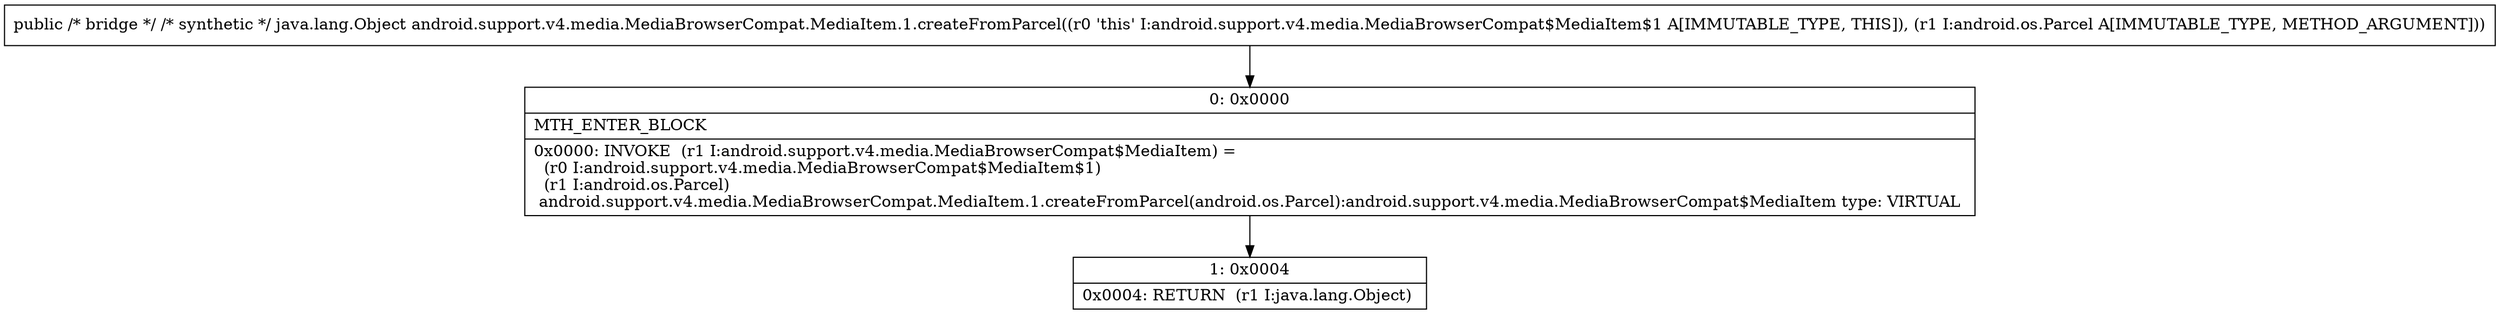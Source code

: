digraph "CFG forandroid.support.v4.media.MediaBrowserCompat.MediaItem.1.createFromParcel(Landroid\/os\/Parcel;)Ljava\/lang\/Object;" {
Node_0 [shape=record,label="{0\:\ 0x0000|MTH_ENTER_BLOCK\l|0x0000: INVOKE  (r1 I:android.support.v4.media.MediaBrowserCompat$MediaItem) = \l  (r0 I:android.support.v4.media.MediaBrowserCompat$MediaItem$1)\l  (r1 I:android.os.Parcel)\l android.support.v4.media.MediaBrowserCompat.MediaItem.1.createFromParcel(android.os.Parcel):android.support.v4.media.MediaBrowserCompat$MediaItem type: VIRTUAL \l}"];
Node_1 [shape=record,label="{1\:\ 0x0004|0x0004: RETURN  (r1 I:java.lang.Object) \l}"];
MethodNode[shape=record,label="{public \/* bridge *\/ \/* synthetic *\/ java.lang.Object android.support.v4.media.MediaBrowserCompat.MediaItem.1.createFromParcel((r0 'this' I:android.support.v4.media.MediaBrowserCompat$MediaItem$1 A[IMMUTABLE_TYPE, THIS]), (r1 I:android.os.Parcel A[IMMUTABLE_TYPE, METHOD_ARGUMENT])) }"];
MethodNode -> Node_0;
Node_0 -> Node_1;
}

